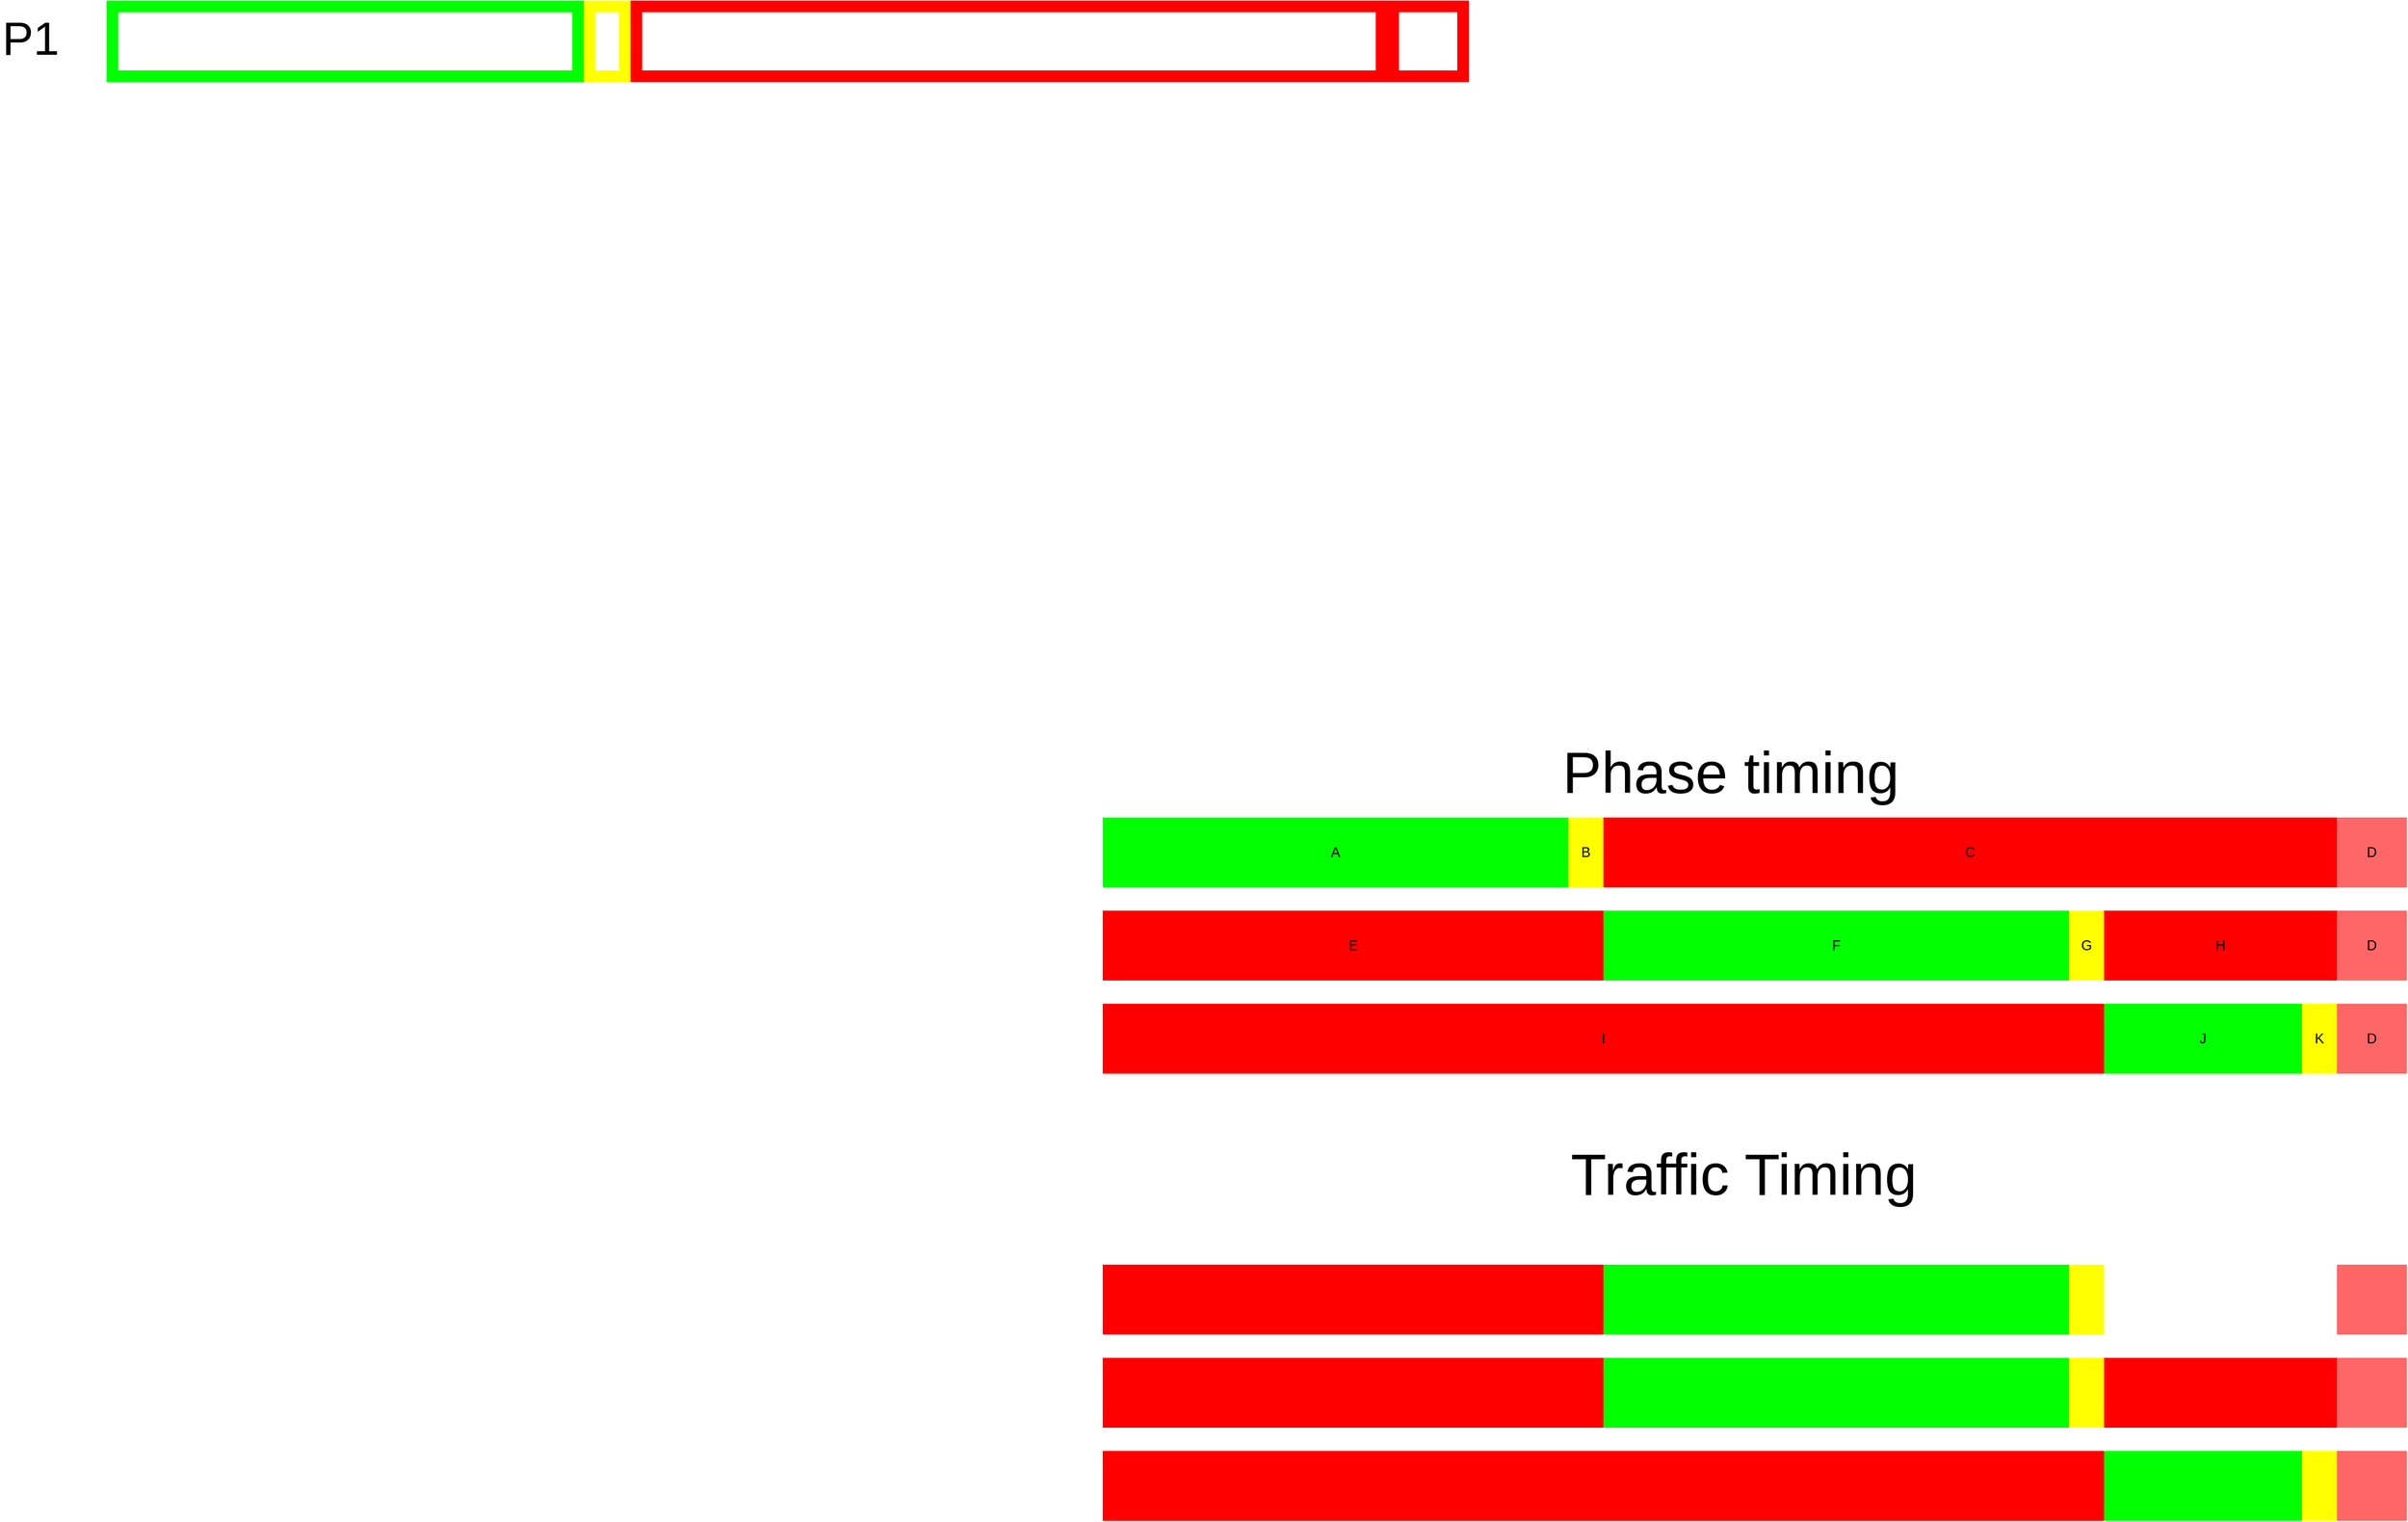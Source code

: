 <mxfile version="11.1.2" type="github"><diagram id="0w2dL9vj3uTp30e920qt" name="Page-1"><mxGraphModel dx="5703" dy="4033" grid="1" gridSize="10" guides="1" tooltips="1" connect="1" arrows="1" fold="1" page="1" pageScale="1" pageWidth="850" pageHeight="1100" math="0" shadow="0"><root><mxCell id="0"/><mxCell id="1" parent="0"/><mxCell id="G0FarbOGDAQVH8VWwanJ-4" value="A" style="rounded=0;whiteSpace=wrap;html=1;shadow=0;strokeColor=none;fillColor=#00FF00;strokeWidth=10;" parent="1" vertex="1"><mxGeometry x="-2550" y="-1504" width="400" height="60" as="geometry"/></mxCell><mxCell id="G0FarbOGDAQVH8VWwanJ-5" value="B" style="rounded=0;whiteSpace=wrap;html=1;shadow=0;strokeColor=none;fillColor=#FFFF00;strokeWidth=10;" parent="1" vertex="1"><mxGeometry x="-2150" y="-1504" width="30" height="60" as="geometry"/></mxCell><mxCell id="G0FarbOGDAQVH8VWwanJ-6" value="C" style="rounded=0;whiteSpace=wrap;html=1;shadow=0;strokeColor=none;fillColor=#FF0000;strokeWidth=10;" parent="1" vertex="1"><mxGeometry x="-2120" y="-1504" width="630" height="60" as="geometry"/></mxCell><mxCell id="G0FarbOGDAQVH8VWwanJ-8" value="D" style="rounded=0;whiteSpace=wrap;html=1;shadow=0;strokeColor=none;fillColor=#FF6666;strokeWidth=10;direction=south;" parent="1" vertex="1"><mxGeometry x="-1490" y="-1504" width="60" height="60" as="geometry"/></mxCell><mxCell id="G0FarbOGDAQVH8VWwanJ-11" value="E" style="rounded=0;whiteSpace=wrap;html=1;shadow=0;strokeColor=none;fillColor=#FF0000;strokeWidth=10;" parent="1" vertex="1"><mxGeometry x="-2550" y="-1424" width="430" height="60" as="geometry"/></mxCell><mxCell id="G0FarbOGDAQVH8VWwanJ-12" value="F" style="rounded=0;whiteSpace=wrap;html=1;shadow=0;strokeColor=none;fillColor=#00FF00;strokeWidth=10;" parent="1" vertex="1"><mxGeometry x="-2120" y="-1424" width="400" height="60" as="geometry"/></mxCell><mxCell id="G0FarbOGDAQVH8VWwanJ-13" value="G" style="rounded=0;whiteSpace=wrap;html=1;shadow=0;strokeColor=none;fillColor=#FFFF00;strokeWidth=10;" parent="1" vertex="1"><mxGeometry x="-1720" y="-1424" width="30" height="60" as="geometry"/></mxCell><mxCell id="G0FarbOGDAQVH8VWwanJ-14" value="D" style="rounded=0;whiteSpace=wrap;html=1;shadow=0;strokeColor=none;fillColor=#FF6666;strokeWidth=10;" parent="1" vertex="1"><mxGeometry x="-1490" y="-1424" width="60" height="60" as="geometry"/></mxCell><mxCell id="G0FarbOGDAQVH8VWwanJ-16" value="I" style="rounded=0;whiteSpace=wrap;html=1;shadow=0;strokeColor=none;fillColor=#FF0000;strokeWidth=10;" parent="1" vertex="1"><mxGeometry x="-2550" y="-1344" width="860" height="60" as="geometry"/></mxCell><mxCell id="G0FarbOGDAQVH8VWwanJ-17" value="J" style="rounded=0;whiteSpace=wrap;html=1;shadow=0;strokeColor=none;fillColor=#00FF00;strokeWidth=10;" parent="1" vertex="1"><mxGeometry x="-1690" y="-1344" width="170" height="60" as="geometry"/></mxCell><mxCell id="G0FarbOGDAQVH8VWwanJ-19" value="K" style="rounded=0;whiteSpace=wrap;html=1;shadow=0;strokeColor=none;fillColor=#FFFF00;strokeWidth=10;" parent="1" vertex="1"><mxGeometry x="-1520" y="-1344" width="30" height="60" as="geometry"/></mxCell><mxCell id="G0FarbOGDAQVH8VWwanJ-20" value="D" style="rounded=0;whiteSpace=wrap;html=1;shadow=0;strokeColor=none;fillColor=#FF6666;strokeWidth=10;" parent="1" vertex="1"><mxGeometry x="-1490" y="-1344" width="60" height="60" as="geometry"/></mxCell><mxCell id="AsPxZZA3I7jjCgH2tbaV-1" value="&lt;font style=&quot;font-size: 50px&quot;&gt;Phase timing&lt;/font&gt;" style="text;html=1;resizable=0;points=[];autosize=1;align=left;verticalAlign=top;spacingTop=-4;" parent="1" vertex="1"><mxGeometry x="-2157" y="-1575" width="300" height="30" as="geometry"/></mxCell><mxCell id="crBLaOhHeke4Jd5zosR6-1" value="" style="rounded=0;whiteSpace=wrap;html=1;shadow=0;strokeColor=#00FF00;fillColor=#ffffff;strokeWidth=10;" vertex="1" parent="1"><mxGeometry x="-3400.5" y="-2200.5" width="400" height="60" as="geometry"/></mxCell><mxCell id="crBLaOhHeke4Jd5zosR6-2" value="" style="rounded=0;whiteSpace=wrap;html=1;shadow=0;strokeColor=#FFFF00;fillColor=#ffffff;strokeWidth=10;" vertex="1" parent="1"><mxGeometry x="-2990.5" y="-2200.5" width="30" height="60" as="geometry"/></mxCell><mxCell id="crBLaOhHeke4Jd5zosR6-3" value="" style="rounded=0;whiteSpace=wrap;html=1;shadow=0;strokeColor=#FF0000;fillColor=#ffffff;strokeWidth=10;" vertex="1" parent="1"><mxGeometry x="-2950.5" y="-2200.5" width="640" height="60" as="geometry"/></mxCell><mxCell id="crBLaOhHeke4Jd5zosR6-4" value="" style="rounded=0;whiteSpace=wrap;html=1;shadow=0;strokeColor=#FF0000;fillColor=#ffffff;strokeWidth=10;" vertex="1" parent="1"><mxGeometry x="-2300.5" y="-2200.5" width="60" height="60" as="geometry"/></mxCell><mxCell id="crBLaOhHeke4Jd5zosR6-5" value="&lt;font style=&quot;font-size: 40px&quot;&gt;P1&lt;/font&gt;" style="text;html=1;resizable=0;points=[];autosize=1;align=left;verticalAlign=top;spacingTop=-4;" vertex="1" parent="1"><mxGeometry x="-3497" y="-2200.5" width="60" height="30" as="geometry"/></mxCell><mxCell id="crBLaOhHeke4Jd5zosR6-30" value="&lt;font style=&quot;font-size: 50px&quot;&gt;Traffic Timing&lt;/font&gt;" style="text;html=1;resizable=0;points=[];autosize=1;align=left;verticalAlign=top;spacingTop=-4;" vertex="1" parent="1"><mxGeometry x="-2150" y="-1230" width="310" height="30" as="geometry"/></mxCell><mxCell id="crBLaOhHeke4Jd5zosR6-36" value="H" style="rounded=0;whiteSpace=wrap;html=1;shadow=0;strokeColor=none;fillColor=#FF0000;strokeWidth=10;" vertex="1" parent="1"><mxGeometry x="-1690" y="-1424" width="200" height="60" as="geometry"/></mxCell><mxCell id="crBLaOhHeke4Jd5zosR6-41" value="" style="rounded=0;whiteSpace=wrap;html=1;shadow=0;strokeColor=none;fillColor=#FF6666;strokeWidth=10;direction=south;" vertex="1" parent="1"><mxGeometry x="-1490" y="-1120" width="60" height="60" as="geometry"/></mxCell><mxCell id="crBLaOhHeke4Jd5zosR6-42" value="" style="rounded=0;whiteSpace=wrap;html=1;shadow=0;strokeColor=none;fillColor=#FF0000;strokeWidth=10;" vertex="1" parent="1"><mxGeometry x="-2550" y="-1040" width="430" height="60" as="geometry"/></mxCell><mxCell id="crBLaOhHeke4Jd5zosR6-43" value="" style="rounded=0;whiteSpace=wrap;html=1;shadow=0;strokeColor=none;fillColor=#00FF00;strokeWidth=10;" vertex="1" parent="1"><mxGeometry x="-2120" y="-1040" width="400" height="60" as="geometry"/></mxCell><mxCell id="crBLaOhHeke4Jd5zosR6-44" value="" style="rounded=0;whiteSpace=wrap;html=1;shadow=0;strokeColor=none;fillColor=#FFFF00;strokeWidth=10;" vertex="1" parent="1"><mxGeometry x="-1720" y="-1040" width="30" height="60" as="geometry"/></mxCell><mxCell id="crBLaOhHeke4Jd5zosR6-45" value="" style="rounded=0;whiteSpace=wrap;html=1;shadow=0;strokeColor=none;fillColor=#FF6666;strokeWidth=10;" vertex="1" parent="1"><mxGeometry x="-1490" y="-1040" width="60" height="60" as="geometry"/></mxCell><mxCell id="crBLaOhHeke4Jd5zosR6-46" value="" style="rounded=0;whiteSpace=wrap;html=1;shadow=0;strokeColor=none;fillColor=#FF0000;strokeWidth=10;" vertex="1" parent="1"><mxGeometry x="-2550" y="-960" width="860" height="60" as="geometry"/></mxCell><mxCell id="crBLaOhHeke4Jd5zosR6-47" value="" style="rounded=0;whiteSpace=wrap;html=1;shadow=0;strokeColor=none;fillColor=#00FF00;strokeWidth=10;" vertex="1" parent="1"><mxGeometry x="-1690" y="-960" width="170" height="60" as="geometry"/></mxCell><mxCell id="crBLaOhHeke4Jd5zosR6-48" value="" style="rounded=0;whiteSpace=wrap;html=1;shadow=0;strokeColor=none;fillColor=#FFFF00;strokeWidth=10;" vertex="1" parent="1"><mxGeometry x="-1520" y="-960" width="30" height="60" as="geometry"/></mxCell><mxCell id="crBLaOhHeke4Jd5zosR6-49" value="" style="rounded=0;whiteSpace=wrap;html=1;shadow=0;strokeColor=none;fillColor=#FF6666;strokeWidth=10;" vertex="1" parent="1"><mxGeometry x="-1490" y="-960" width="60" height="60" as="geometry"/></mxCell><mxCell id="crBLaOhHeke4Jd5zosR6-50" value="" style="rounded=0;whiteSpace=wrap;html=1;shadow=0;strokeColor=none;fillColor=#FF0000;strokeWidth=10;" vertex="1" parent="1"><mxGeometry x="-1690" y="-1040" width="200" height="60" as="geometry"/></mxCell><mxCell id="crBLaOhHeke4Jd5zosR6-51" value="" style="rounded=0;whiteSpace=wrap;html=1;shadow=0;strokeColor=none;fillColor=#FF0000;strokeWidth=10;" vertex="1" parent="1"><mxGeometry x="-2550" y="-1120" width="430" height="60" as="geometry"/></mxCell><mxCell id="crBLaOhHeke4Jd5zosR6-52" value="" style="rounded=0;whiteSpace=wrap;html=1;shadow=0;strokeColor=none;fillColor=#00FF00;strokeWidth=10;" vertex="1" parent="1"><mxGeometry x="-2120" y="-1120" width="400" height="60" as="geometry"/></mxCell><mxCell id="crBLaOhHeke4Jd5zosR6-53" value="" style="rounded=0;whiteSpace=wrap;html=1;shadow=0;strokeColor=none;fillColor=#FFFF00;strokeWidth=10;" vertex="1" parent="1"><mxGeometry x="-1720" y="-1120" width="30" height="60" as="geometry"/></mxCell></root></mxGraphModel></diagram></mxfile>